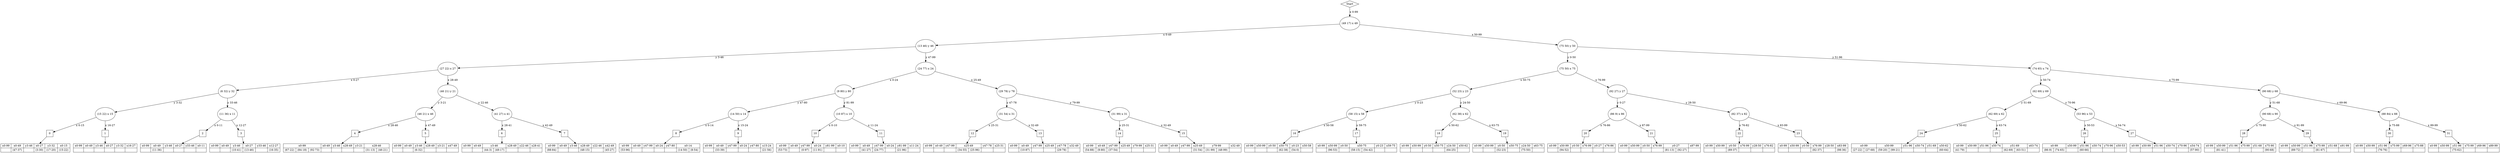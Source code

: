 digraph graphname{
ratio="fill";margin=0;
Node0 [shape=diamond label="Start"]
Node0 -> Node1 [label="x 0-99"]
Node1 [width=1 height=1 label ="(49 17) x 49"]
Node1 -> Node2 [label="x 0-49"]
Node2 [width=1 height=1 label ="(13 46) y 46"]
Node2 -> Node3 [label="y 3-46"]
Node3 [width=1 height=1 label ="(27 22) x 27"]
Node3 -> Node4 [label="x 0-27"]
Node4 [width=1 height=1 label ="(6 32) y 32"]
Node4 -> Node5 [label="y 3-32"]
Node5 [width=1 height=1 label ="(15 22) x 15"]
Node5 -> Node6 [label="x 0-15"]
Node6 [shape=rectangle width=0.5 height=0.5 label="0"]
struct37 [shape=record label=" {x0-99|{}}|{x0-49|{ (47-37)}}|{y3-46|{}}|{x0-27|{ (3-30)}}|{y3-32|{ (17-20)}}|{x0-15|{ (15-22)}}"]
Node6 -> struct37
Node5 -> Node7 [label="x 16-27"]
Node7 [shape=rectangle width=0.5 height=0.5 label="1"]
struct43 [shape=record label=" {x0-99|{}}|{x0-49|{}}|{y3-46|{}}|{x0-27|{}}|{y3-32|{}}|{x16-27|{}}"]
Node7 -> struct43
Node4 -> Node8 [label="y 33-46"]
Node8 [width=1 height=1 label ="(11 36) x 11"]
Node8 -> Node9 [label="x 0-11"]
Node9 [shape=rectangle width=0.5 height=0.5 label="2"]
struct55 [shape=record label=" {x0-99|{}}|{x0-49|{ (11-36)}}|{y3-46|{}}|{x0-27|{}}|{y33-46|{}}|{x0-11|{}}"]
Node9 -> struct55
Node8 -> Node10 [label="x 12-27"]
Node10 [shape=rectangle width=0.5 height=0.5 label="3"]
struct61 [shape=record label=" {x0-99|{}}|{x0-49|{}}|{y3-46|{ (10-41)}}|{x0-27|{ (13-46)}}|{y33-46|{}}|{x12-27|{ (16-35)}}"]
Node10 -> struct61
Node3 -> Node11 [label="x 28-49"]
Node11 [width=1 height=1 label ="(46 21) y 21"]
Node11 -> Node12 [label="y 3-21"]
Node12 [width=1 height=1 label ="(46 21) x 46"]
Node12 -> Node13 [label="x 28-46"]
Node13 [shape=rectangle width=0.5 height=0.5 label="4"]
struct79 [shape=record label=" {x0-99|{ (67-22)|(84-18)|(92-73)}}|{x0-49|{}}|{y3-46|{}}|{x28-49|{}}|{y3-21|{}}|{x28-46|{ (31-13)|(46-21)}}"]
Node13 -> struct79
Node12 -> Node14 [label="x 47-49"]
Node14 [shape=rectangle width=0.5 height=0.5 label="5"]
struct85 [shape=record label=" {x0-99|{}}|{x0-49|{}}|{y3-46|{ (6-32)}}|{x28-49|{}}|{y3-21|{}}|{x47-49|{}}"]
Node14 -> struct85
Node11 -> Node15 [label="y 22-46"]
Node15 [width=1 height=1 label ="(41 27) x 41"]
Node15 -> Node16 [label="x 28-41"]
Node16 [shape=rectangle width=0.5 height=0.5 label="6"]
struct97 [shape=record label=" {x0-99|{}}|{x0-49|{}}|{y3-46|{ (44-3)|(49-17)}}|{x28-49|{}}|{y22-46|{}}|{x28-41|{}}"]
Node16 -> struct97
Node15 -> Node17 [label="x 42-49"]
Node17 [shape=rectangle width=0.5 height=0.5 label="7"]
struct103 [shape=record label=" {x0-99|{ (88-84)}}|{x0-49|{}}|{y3-46|{}}|{x28-49|{ (48-15)}}|{y22-46|{}}|{x42-49|{ (45-27)}}"]
Node17 -> struct103
Node2 -> Node18 [label="y 47-99"]
Node18 [width=1 height=1 label ="(24 77) x 24"]
Node18 -> Node19 [label="x 0-24"]
Node19 [width=1 height=1 label ="(9 80) y 80"]
Node19 -> Node20 [label="y 47-80"]
Node20 [width=1 height=1 label ="(14 50) x 14"]
Node20 -> Node21 [label="x 0-14"]
Node21 [shape=rectangle width=0.5 height=0.5 label="8"]
struct127 [shape=record label=" {x0-99|{ (53-96)}}|{x0-49|{}}|{y47-99|{}}|{x0-24|{}}|{y47-80|{}}|{x0-14|{ (14-50)|(8-54)}}"]
Node21 -> struct127
Node20 -> Node22 [label="x 15-24"]
Node22 [shape=rectangle width=0.5 height=0.5 label="9"]
struct133 [shape=record label=" {x0-99|{}}|{x0-49|{ (33-39)}}|{y47-99|{}}|{x0-24|{}}|{y47-80|{}}|{x15-24|{ (21-56)}}"]
Node22 -> struct133
Node19 -> Node23 [label="y 81-99"]
Node23 [width=1 height=1 label ="(10 87) x 10"]
Node23 -> Node24 [label="x 0-10"]
Node24 [shape=rectangle width=0.5 height=0.5 label="10"]
struct145 [shape=record label=" {x0-99|{ (53-73)}}|{x0-49|{}}|{y47-99|{ (0-97)}}|{x0-24|{ (11-91)}}|{y81-99|{}}|{x0-10|{}}"]
Node24 -> struct145
Node23 -> Node25 [label="x 11-24"]
Node25 [shape=rectangle width=0.5 height=0.5 label="11"]
struct151 [shape=record label=" {x0-99|{}}|{x0-49|{ (41-27)}}|{y47-99|{ (24-77)}}|{x0-24|{}}|{y81-99|{ (21-96)}}|{x11-24|{}}"]
Node25 -> struct151
Node18 -> Node26 [label="x 25-49"]
Node26 [width=1 height=1 label ="(29 78) y 78"]
Node26 -> Node27 [label="y 47-78"]
Node27 [width=1 height=1 label ="(31 54) x 31"]
Node27 -> Node28 [label="x 25-31"]
Node28 [shape=rectangle width=0.5 height=0.5 label="12"]
struct169 [shape=record label=" {x0-99|{}}|{x0-49|{}}|{y47-99|{}}|{x25-49|{ (34-55)|(25-96)}}|{y47-78|{}}|{x25-31|{}}"]
Node28 -> struct169
Node27 -> Node29 [label="x 32-49"]
Node29 [shape=rectangle width=0.5 height=0.5 label="13"]
struct175 [shape=record label=" {x0-99|{}}|{x0-49|{ (10-87)}}|{y47-99|{}}|{x25-49|{}}|{y47-78|{ (29-78)}}|{x32-49|{}}"]
Node29 -> struct175
Node26 -> Node30 [label="y 79-99"]
Node30 [width=1 height=1 label ="(31 99) x 31"]
Node30 -> Node31 [label="x 25-31"]
Node31 [shape=rectangle width=0.5 height=0.5 label="14"]
struct187 [shape=record label=" {x0-99|{ (54-88)}}|{x0-49|{ (9-80)}}|{y47-99|{ (37-54)}}|{x25-49|{}}|{y79-99|{}}|{x25-31|{}}"]
Node31 -> struct187
Node30 -> Node32 [label="x 32-49"]
Node32 [shape=rectangle width=0.5 height=0.5 label="15"]
struct193 [shape=record label=" {x0-99|{}}|{x0-49|{}}|{y47-99|{}}|{x25-49|{ (31-54)}}|{y79-99|{ (31-99)|(48-99)}}|{x32-49|{}}"]
Node32 -> struct193
Node1 -> Node33 [label="x 50-99"]
Node33 [width=1 height=1 label ="(75 50) y 50"]
Node33 -> Node34 [label="y 0-50"]
Node34 [width=1 height=1 label ="(75 50) x 75"]
Node34 -> Node35 [label="x 50-75"]
Node35 [width=1 height=1 label ="(52 23) y 23"]
Node35 -> Node36 [label="y 0-23"]
Node36 [width=1 height=1 label ="(58 15) x 58"]
Node36 -> Node37 [label="x 50-58"]
Node37 [shape=rectangle width=0.5 height=0.5 label="16"]
struct223 [shape=record label=" {x0-99|{}}|{x50-99|{}}|{y0-50|{}}|{x50-75|{ (62-38)}}|{y0-23|{ (54-0)}}|{x50-58|{}}"]
Node37 -> struct223
Node36 -> Node38 [label="x 59-75"]
Node38 [shape=rectangle width=0.5 height=0.5 label="17"]
struct229 [shape=record label=" {x0-99|{}}|{x50-99|{ (96-53)}}|{y0-50|{}}|{x50-75|{ (58-15)|(54-42)}}|{y0-23|{}}|{x59-75|{}}"]
Node38 -> struct229
Node35 -> Node39 [label="y 24-50"]
Node39 [width=1 height=1 label ="(62 38) x 62"]
Node39 -> Node40 [label="x 50-62"]
Node40 [shape=rectangle width=0.5 height=0.5 label="18"]
struct241 [shape=record label=" {x0-99|{}}|{x50-99|{}}|{y0-50|{}}|{x50-75|{}}|{y24-50|{ (64-25)}}|{x50-62|{}}"]
Node40 -> struct241
Node39 -> Node41 [label="x 63-75"]
Node41 [shape=rectangle width=0.5 height=0.5 label="19"]
struct247 [shape=record label=" {x0-99|{}}|{x50-99|{}}|{y0-50|{ (52-23)}}|{x50-75|{}}|{y24-50|{ (75-50)}}|{x63-75|{}}"]
Node41 -> struct247
Node34 -> Node42 [label="x 76-99"]
Node42 [width=1 height=1 label ="(92 27) y 27"]
Node42 -> Node43 [label="y 0-27"]
Node43 [width=1 height=1 label ="(86 9) x 86"]
Node43 -> Node44 [label="x 76-86"]
Node44 [shape=rectangle width=0.5 height=0.5 label="20"]
struct265 [shape=record label=" {x0-99|{}}|{x50-99|{ (94-52)}}|{y0-50|{}}|{x76-99|{}}|{y0-27|{}}|{x76-86|{}}"]
Node44 -> struct265
Node43 -> Node45 [label="x 87-99"]
Node45 [shape=rectangle width=0.5 height=0.5 label="21"]
struct271 [shape=record label=" {x0-99|{}}|{x50-99|{}}|{y0-50|{}}|{x76-99|{}}|{y0-27|{ (81-13)|(92-27)}}|{x87-99|{}}"]
Node45 -> struct271
Node42 -> Node46 [label="y 28-50"]
Node46 [width=1 height=1 label ="(82 37) x 82"]
Node46 -> Node47 [label="x 76-82"]
Node47 [shape=rectangle width=0.5 height=0.5 label="22"]
struct283 [shape=record label=" {x0-99|{}}|{x50-99|{}}|{y0-50|{ (89-37)}}|{x76-99|{}}|{y28-50|{}}|{x76-82|{}}"]
Node47 -> struct283
Node46 -> Node48 [label="x 83-99"]
Node48 [shape=rectangle width=0.5 height=0.5 label="23"]
struct289 [shape=record label=" {x0-99|{}}|{x50-99|{}}|{y0-50|{}}|{x76-99|{ (82-37)}}|{y28-50|{}}|{x83-99|{ (98-36)}}"]
Node48 -> struct289
Node33 -> Node49 [label="y 51-96"]
Node49 [width=1 height=1 label ="(74 65) x 74"]
Node49 -> Node50 [label="x 50-74"]
Node50 [width=1 height=1 label ="(62 69) y 69"]
Node50 -> Node51 [label="y 51-69"]
Node51 [width=1 height=1 label ="(62 69) x 62"]
Node51 -> Node52 [label="x 50-62"]
Node52 [shape=rectangle width=0.5 height=0.5 label="24"]
struct313 [shape=record label=" {x0-99|{ (27-22)|(27-68)}}|{x50-99|{ (59-20)|(99-21)}}|{y51-96|{}}|{x50-74|{}}|{y51-69|{}}|{x50-62|{ (60-64)}}"]
Node52 -> struct313
Node51 -> Node53 [label="x 63-74"]
Node53 [shape=rectangle width=0.5 height=0.5 label="25"]
struct319 [shape=record label=" {x0-99|{ (41-79)}}|{x50-99|{}}|{y51-96|{}}|{x50-74|{}}|{y51-69|{ (62-69)|(63-51)}}|{x63-74|{}}"]
Node53 -> struct319
Node50 -> Node54 [label="y 70-96"]
Node54 [width=1 height=1 label ="(53 96) x 53"]
Node54 -> Node55 [label="x 50-53"]
Node55 [shape=rectangle width=0.5 height=0.5 label="26"]
struct331 [shape=record label=" {x0-99|{ (86-9)|(74-65)}}|{x50-99|{}}|{y51-96|{ (60-66)}}|{x50-74|{}}|{y70-96|{}}|{x50-53|{}}"]
Node55 -> struct331
Node54 -> Node56 [label="x 54-74"]
Node56 [shape=rectangle width=0.5 height=0.5 label="27"]
struct337 [shape=record label=" {x0-99|{}}|{x50-99|{}}|{y51-96|{}}|{x50-74|{}}|{y70-96|{}}|{x54-74|{ (57-90)}}"]
Node56 -> struct337
Node49 -> Node57 [label="x 75-99"]
Node57 [width=1 height=1 label ="(90 68) y 68"]
Node57 -> Node58 [label="y 51-68"]
Node58 [width=1 height=1 label ="(90 68) x 90"]
Node58 -> Node59 [label="x 75-90"]
Node59 [shape=rectangle width=0.5 height=0.5 label="28"]
struct355 [shape=record label=" {x0-99|{}}|{x50-99|{ (81-41)}}|{y51-96|{}}|{x75-99|{}}|{y51-68|{}}|{x75-90|{ (90-68)}}"]
Node59 -> struct355
Node58 -> Node60 [label="x 91-99"]
Node60 [shape=rectangle width=0.5 height=0.5 label="29"]
struct361 [shape=record label=" {x0-99|{}}|{x50-99|{ (89-72)}}|{y51-96|{}}|{x75-99|{ (81-67)}}|{y51-68|{}}|{x91-99|{}}"]
Node60 -> struct361
Node57 -> Node61 [label="y 69-96"]
Node61 [width=1 height=1 label ="(88 84) x 88"]
Node61 -> Node62 [label="x 75-88"]
Node62 [shape=rectangle width=0.5 height=0.5 label="30"]
struct373 [shape=record label=" {x0-99|{}}|{x50-99|{}}|{y51-96|{ (76-76)}}|{x75-99|{}}|{y69-96|{}}|{x75-88|{}}"]
Node62 -> struct373
Node61 -> Node63 [label="x 89-99"]
Node63 [shape=rectangle width=0.5 height=0.5 label="31"]
struct379 [shape=record label=" {x0-99|{}}|{x50-99|{}}|{y51-96|{ (75-62)}}|{x75-99|{}}|{y69-96|{}}|{x89-99|{}}"]
Node63 -> struct379
}
